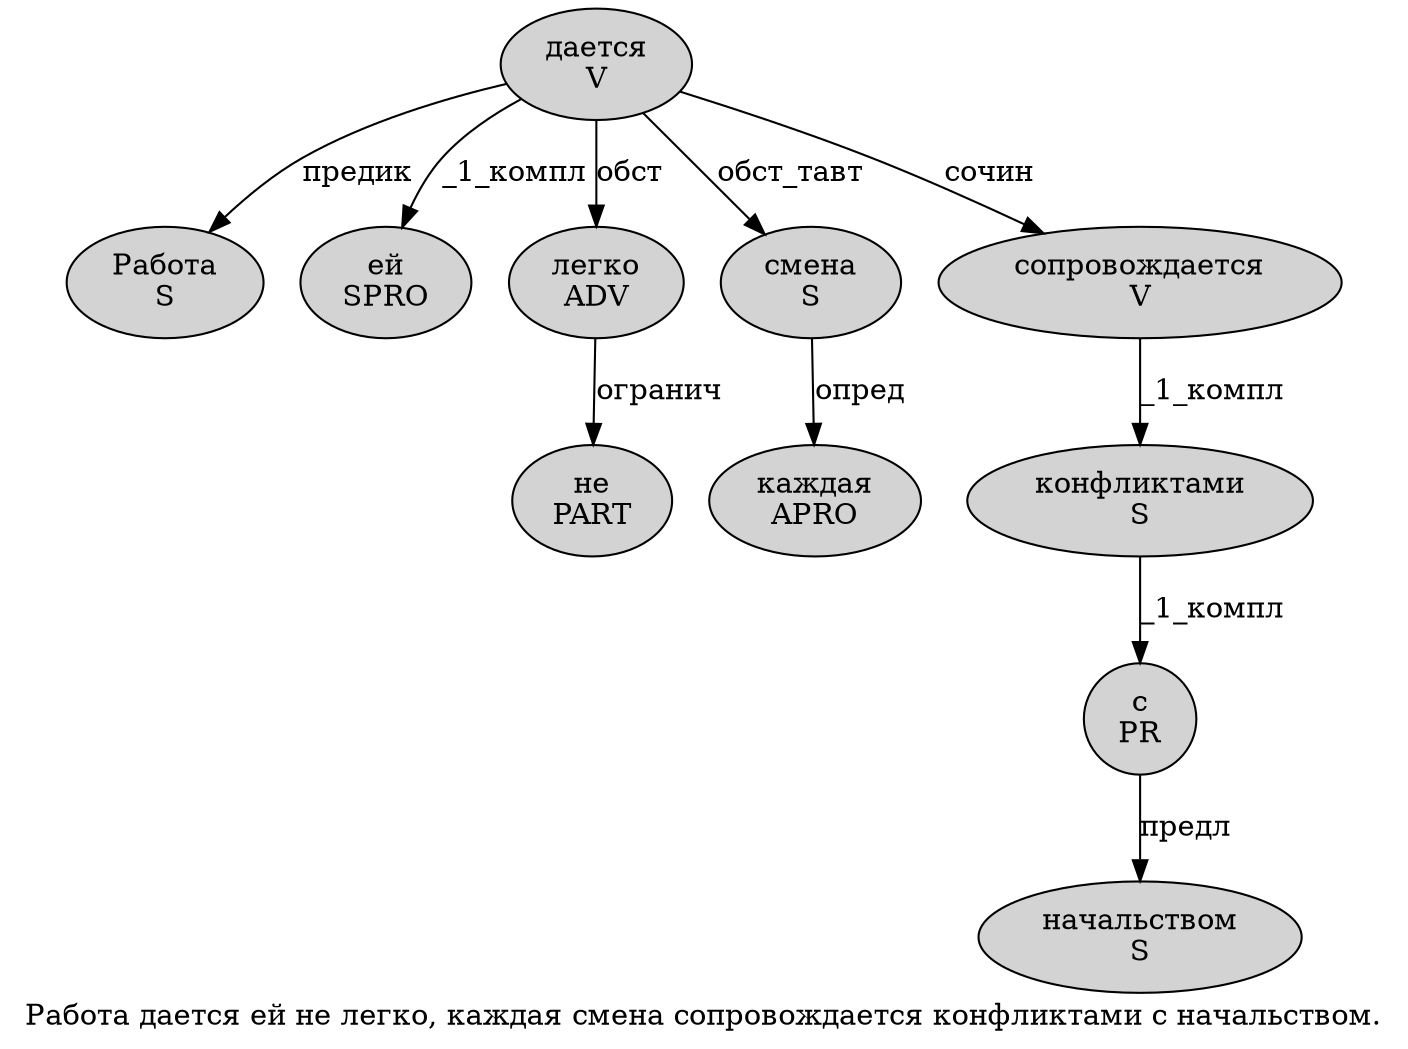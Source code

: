 digraph SENTENCE_1126 {
	graph [label="Работа дается ей не легко, каждая смена сопровождается конфликтами с начальством."]
	node [style=filled]
		0 [label="Работа
S" color="" fillcolor=lightgray penwidth=1 shape=ellipse]
		1 [label="дается
V" color="" fillcolor=lightgray penwidth=1 shape=ellipse]
		2 [label="ей
SPRO" color="" fillcolor=lightgray penwidth=1 shape=ellipse]
		3 [label="не
PART" color="" fillcolor=lightgray penwidth=1 shape=ellipse]
		4 [label="легко
ADV" color="" fillcolor=lightgray penwidth=1 shape=ellipse]
		6 [label="каждая
APRO" color="" fillcolor=lightgray penwidth=1 shape=ellipse]
		7 [label="смена
S" color="" fillcolor=lightgray penwidth=1 shape=ellipse]
		8 [label="сопровождается
V" color="" fillcolor=lightgray penwidth=1 shape=ellipse]
		9 [label="конфликтами
S" color="" fillcolor=lightgray penwidth=1 shape=ellipse]
		10 [label="с
PR" color="" fillcolor=lightgray penwidth=1 shape=ellipse]
		11 [label="начальством
S" color="" fillcolor=lightgray penwidth=1 shape=ellipse]
			9 -> 10 [label="_1_компл"]
			1 -> 0 [label="предик"]
			1 -> 2 [label="_1_компл"]
			1 -> 4 [label="обст"]
			1 -> 7 [label="обст_тавт"]
			1 -> 8 [label="сочин"]
			4 -> 3 [label="огранич"]
			10 -> 11 [label="предл"]
			7 -> 6 [label="опред"]
			8 -> 9 [label="_1_компл"]
}